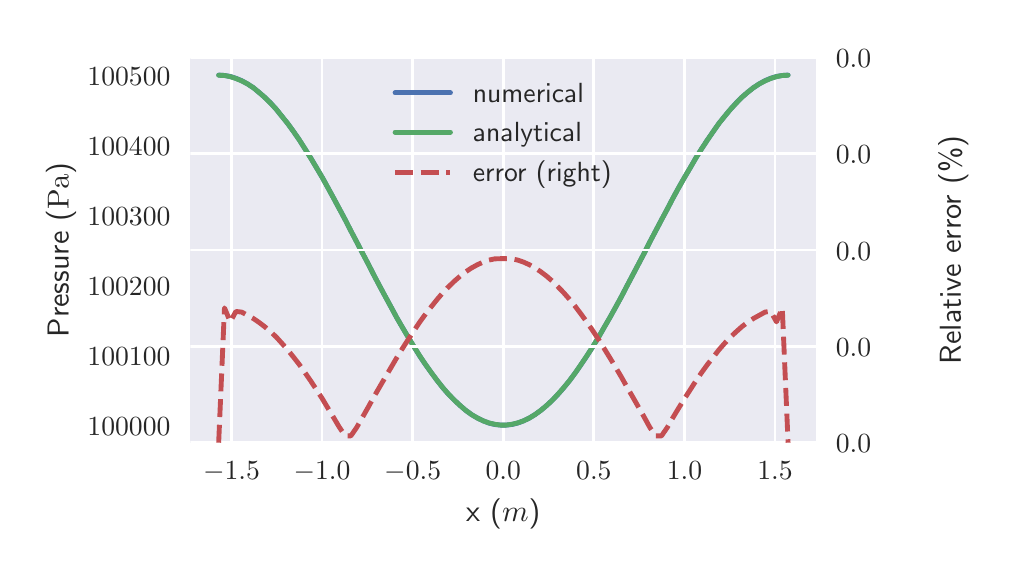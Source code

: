 \begingroup%
\makeatletter%
\begin{pgfpicture}%
\pgfpathrectangle{\pgfpointorigin}{\pgfqpoint{4.795in}{2.598in}}%
\pgfusepath{use as bounding box, clip}%
\begin{pgfscope}%
\pgfsetbuttcap%
\pgfsetmiterjoin%
\definecolor{currentfill}{rgb}{1.0,1.0,1.0}%
\pgfsetfillcolor{currentfill}%
\pgfsetlinewidth{0.0pt}%
\definecolor{currentstroke}{rgb}{1.0,1.0,1.0}%
\pgfsetstrokecolor{currentstroke}%
\pgfsetdash{}{0pt}%
\pgfpathmoveto{\pgfqpoint{-0.0in}{-0.0in}}%
\pgfpathlineto{\pgfqpoint{4.795in}{-0.0in}}%
\pgfpathlineto{\pgfqpoint{4.795in}{2.598in}}%
\pgfpathlineto{\pgfqpoint{-0.0in}{2.598in}}%
\pgfpathclose%
\pgfusepath{fill}%
\end{pgfscope}%
\begin{pgfscope}%
\pgfsetbuttcap%
\pgfsetmiterjoin%
\definecolor{currentfill}{rgb}{0.918,0.918,0.949}%
\pgfsetfillcolor{currentfill}%
\pgfsetlinewidth{0.0pt}%
\definecolor{currentstroke}{rgb}{0.0,0.0,0.0}%
\pgfsetstrokecolor{currentstroke}%
\pgfsetstrokeopacity{0.0}%
\pgfsetdash{}{0pt}%
\pgfpathmoveto{\pgfqpoint{0.813in}{0.523in}}%
\pgfpathlineto{\pgfqpoint{3.944in}{0.523in}}%
\pgfpathlineto{\pgfqpoint{3.944in}{2.448in}}%
\pgfpathlineto{\pgfqpoint{0.813in}{2.448in}}%
\pgfpathclose%
\pgfusepath{fill}%
\end{pgfscope}%
\begin{pgfscope}%
\pgfpathrectangle{\pgfqpoint{0.813in}{0.523in}}{\pgfqpoint{3.131in}{1.925in}}%
\pgfusepath{clip}%
\pgfsetroundcap%
\pgfsetroundjoin%
\pgfsetlinewidth{1.004pt}%
\definecolor{currentstroke}{rgb}{1.0,1.0,1.0}%
\pgfsetstrokecolor{currentstroke}%
\pgfsetdash{}{0pt}%
\pgfpathmoveto{\pgfqpoint{1.019in}{0.523in}}%
\pgfpathlineto{\pgfqpoint{1.019in}{2.448in}}%
\pgfusepath{stroke}%
\end{pgfscope}%
\begin{pgfscope}%
\definecolor{textcolor}{rgb}{0.15,0.15,0.15}%
\pgfsetstrokecolor{textcolor}%
\pgfsetfillcolor{textcolor}%
\pgftext[x=1.019in,y=0.426in,,top]{\color{textcolor}\sffamily\fontsize{10.0}{12.0}\selectfont \(\displaystyle -1.5\)}%
\end{pgfscope}%
\begin{pgfscope}%
\pgfpathrectangle{\pgfqpoint{0.813in}{0.523in}}{\pgfqpoint{3.131in}{1.925in}}%
\pgfusepath{clip}%
\pgfsetroundcap%
\pgfsetroundjoin%
\pgfsetlinewidth{1.004pt}%
\definecolor{currentstroke}{rgb}{1.0,1.0,1.0}%
\pgfsetstrokecolor{currentstroke}%
\pgfsetdash{}{0pt}%
\pgfpathmoveto{\pgfqpoint{1.472in}{0.523in}}%
\pgfpathlineto{\pgfqpoint{1.472in}{2.448in}}%
\pgfusepath{stroke}%
\end{pgfscope}%
\begin{pgfscope}%
\definecolor{textcolor}{rgb}{0.15,0.15,0.15}%
\pgfsetstrokecolor{textcolor}%
\pgfsetfillcolor{textcolor}%
\pgftext[x=1.472in,y=0.426in,,top]{\color{textcolor}\sffamily\fontsize{10.0}{12.0}\selectfont \(\displaystyle -1.0\)}%
\end{pgfscope}%
\begin{pgfscope}%
\pgfpathrectangle{\pgfqpoint{0.813in}{0.523in}}{\pgfqpoint{3.131in}{1.925in}}%
\pgfusepath{clip}%
\pgfsetroundcap%
\pgfsetroundjoin%
\pgfsetlinewidth{1.004pt}%
\definecolor{currentstroke}{rgb}{1.0,1.0,1.0}%
\pgfsetstrokecolor{currentstroke}%
\pgfsetdash{}{0pt}%
\pgfpathmoveto{\pgfqpoint{1.925in}{0.523in}}%
\pgfpathlineto{\pgfqpoint{1.925in}{2.448in}}%
\pgfusepath{stroke}%
\end{pgfscope}%
\begin{pgfscope}%
\definecolor{textcolor}{rgb}{0.15,0.15,0.15}%
\pgfsetstrokecolor{textcolor}%
\pgfsetfillcolor{textcolor}%
\pgftext[x=1.925in,y=0.426in,,top]{\color{textcolor}\sffamily\fontsize{10.0}{12.0}\selectfont \(\displaystyle -0.5\)}%
\end{pgfscope}%
\begin{pgfscope}%
\pgfpathrectangle{\pgfqpoint{0.813in}{0.523in}}{\pgfqpoint{3.131in}{1.925in}}%
\pgfusepath{clip}%
\pgfsetroundcap%
\pgfsetroundjoin%
\pgfsetlinewidth{1.004pt}%
\definecolor{currentstroke}{rgb}{1.0,1.0,1.0}%
\pgfsetstrokecolor{currentstroke}%
\pgfsetdash{}{0pt}%
\pgfpathmoveto{\pgfqpoint{2.378in}{0.523in}}%
\pgfpathlineto{\pgfqpoint{2.378in}{2.448in}}%
\pgfusepath{stroke}%
\end{pgfscope}%
\begin{pgfscope}%
\definecolor{textcolor}{rgb}{0.15,0.15,0.15}%
\pgfsetstrokecolor{textcolor}%
\pgfsetfillcolor{textcolor}%
\pgftext[x=2.378in,y=0.426in,,top]{\color{textcolor}\sffamily\fontsize{10.0}{12.0}\selectfont \(\displaystyle 0.0\)}%
\end{pgfscope}%
\begin{pgfscope}%
\pgfpathrectangle{\pgfqpoint{0.813in}{0.523in}}{\pgfqpoint{3.131in}{1.925in}}%
\pgfusepath{clip}%
\pgfsetroundcap%
\pgfsetroundjoin%
\pgfsetlinewidth{1.004pt}%
\definecolor{currentstroke}{rgb}{1.0,1.0,1.0}%
\pgfsetstrokecolor{currentstroke}%
\pgfsetdash{}{0pt}%
\pgfpathmoveto{\pgfqpoint{2.831in}{0.523in}}%
\pgfpathlineto{\pgfqpoint{2.831in}{2.448in}}%
\pgfusepath{stroke}%
\end{pgfscope}%
\begin{pgfscope}%
\definecolor{textcolor}{rgb}{0.15,0.15,0.15}%
\pgfsetstrokecolor{textcolor}%
\pgfsetfillcolor{textcolor}%
\pgftext[x=2.831in,y=0.426in,,top]{\color{textcolor}\sffamily\fontsize{10.0}{12.0}\selectfont \(\displaystyle 0.5\)}%
\end{pgfscope}%
\begin{pgfscope}%
\pgfpathrectangle{\pgfqpoint{0.813in}{0.523in}}{\pgfqpoint{3.131in}{1.925in}}%
\pgfusepath{clip}%
\pgfsetroundcap%
\pgfsetroundjoin%
\pgfsetlinewidth{1.004pt}%
\definecolor{currentstroke}{rgb}{1.0,1.0,1.0}%
\pgfsetstrokecolor{currentstroke}%
\pgfsetdash{}{0pt}%
\pgfpathmoveto{\pgfqpoint{3.284in}{0.523in}}%
\pgfpathlineto{\pgfqpoint{3.284in}{2.448in}}%
\pgfusepath{stroke}%
\end{pgfscope}%
\begin{pgfscope}%
\definecolor{textcolor}{rgb}{0.15,0.15,0.15}%
\pgfsetstrokecolor{textcolor}%
\pgfsetfillcolor{textcolor}%
\pgftext[x=3.284in,y=0.426in,,top]{\color{textcolor}\sffamily\fontsize{10.0}{12.0}\selectfont \(\displaystyle 1.0\)}%
\end{pgfscope}%
\begin{pgfscope}%
\pgfpathrectangle{\pgfqpoint{0.813in}{0.523in}}{\pgfqpoint{3.131in}{1.925in}}%
\pgfusepath{clip}%
\pgfsetroundcap%
\pgfsetroundjoin%
\pgfsetlinewidth{1.004pt}%
\definecolor{currentstroke}{rgb}{1.0,1.0,1.0}%
\pgfsetstrokecolor{currentstroke}%
\pgfsetdash{}{0pt}%
\pgfpathmoveto{\pgfqpoint{3.737in}{0.523in}}%
\pgfpathlineto{\pgfqpoint{3.737in}{2.448in}}%
\pgfusepath{stroke}%
\end{pgfscope}%
\begin{pgfscope}%
\definecolor{textcolor}{rgb}{0.15,0.15,0.15}%
\pgfsetstrokecolor{textcolor}%
\pgfsetfillcolor{textcolor}%
\pgftext[x=3.737in,y=0.426in,,top]{\color{textcolor}\sffamily\fontsize{10.0}{12.0}\selectfont \(\displaystyle 1.5\)}%
\end{pgfscope}%
\begin{pgfscope}%
\definecolor{textcolor}{rgb}{0.15,0.15,0.15}%
\pgfsetstrokecolor{textcolor}%
\pgfsetfillcolor{textcolor}%
\pgftext[x=2.378in,y=0.243in,,top]{\color{textcolor}\sffamily\fontsize{11.0}{13.2}\selectfont x (\(\displaystyle  m \))}%
\end{pgfscope}%
\begin{pgfscope}%
\definecolor{textcolor}{rgb}{0.15,0.15,0.15}%
\pgfsetstrokecolor{textcolor}%
\pgfsetfillcolor{textcolor}%
\pgftext[x=0.299in,y=0.56in,left,base]{\color{textcolor}\sffamily\fontsize{10.0}{12.0}\selectfont \(\displaystyle 100000\)}%
\end{pgfscope}%
\begin{pgfscope}%
\definecolor{textcolor}{rgb}{0.15,0.15,0.15}%
\pgfsetstrokecolor{textcolor}%
\pgfsetfillcolor{textcolor}%
\pgftext[x=0.299in,y=0.91in,left,base]{\color{textcolor}\sffamily\fontsize{10.0}{12.0}\selectfont \(\displaystyle 100100\)}%
\end{pgfscope}%
\begin{pgfscope}%
\definecolor{textcolor}{rgb}{0.15,0.15,0.15}%
\pgfsetstrokecolor{textcolor}%
\pgfsetfillcolor{textcolor}%
\pgftext[x=0.299in,y=1.26in,left,base]{\color{textcolor}\sffamily\fontsize{10.0}{12.0}\selectfont \(\displaystyle 100200\)}%
\end{pgfscope}%
\begin{pgfscope}%
\definecolor{textcolor}{rgb}{0.15,0.15,0.15}%
\pgfsetstrokecolor{textcolor}%
\pgfsetfillcolor{textcolor}%
\pgftext[x=0.299in,y=1.61in,left,base]{\color{textcolor}\sffamily\fontsize{10.0}{12.0}\selectfont \(\displaystyle 100300\)}%
\end{pgfscope}%
\begin{pgfscope}%
\definecolor{textcolor}{rgb}{0.15,0.15,0.15}%
\pgfsetstrokecolor{textcolor}%
\pgfsetfillcolor{textcolor}%
\pgftext[x=0.299in,y=1.96in,left,base]{\color{textcolor}\sffamily\fontsize{10.0}{12.0}\selectfont \(\displaystyle 100400\)}%
\end{pgfscope}%
\begin{pgfscope}%
\definecolor{textcolor}{rgb}{0.15,0.15,0.15}%
\pgfsetstrokecolor{textcolor}%
\pgfsetfillcolor{textcolor}%
\pgftext[x=0.299in,y=2.311in,left,base]{\color{textcolor}\sffamily\fontsize{10.0}{12.0}\selectfont \(\displaystyle 100500\)}%
\end{pgfscope}%
\begin{pgfscope}%
\definecolor{textcolor}{rgb}{0.15,0.15,0.15}%
\pgfsetstrokecolor{textcolor}%
\pgfsetfillcolor{textcolor}%
\pgftext[x=0.243in,y=1.486in,,bottom,rotate=90.0]{\color{textcolor}\sffamily\fontsize{11.0}{13.2}\selectfont Pressure (\(\displaystyle  \mathrm{Pa} \))}%
\end{pgfscope}%
\begin{pgfscope}%
\pgfpathrectangle{\pgfqpoint{0.813in}{0.523in}}{\pgfqpoint{3.131in}{1.925in}}%
\pgfusepath{clip}%
\pgfsetroundcap%
\pgfsetroundjoin%
\pgfsetlinewidth{1.757pt}%
\definecolor{currentstroke}{rgb}{0.298,0.447,0.69}%
\pgfsetstrokecolor{currentstroke}%
\pgfsetdash{}{0pt}%
\pgfpathmoveto{\pgfqpoint{0.955in}{2.361in}}%
\pgfpathlineto{\pgfqpoint{0.984in}{2.359in}}%
\pgfpathlineto{\pgfqpoint{1.013in}{2.354in}}%
\pgfpathlineto{\pgfqpoint{1.041in}{2.345in}}%
\pgfpathlineto{\pgfqpoint{1.07in}{2.333in}}%
\pgfpathlineto{\pgfqpoint{1.099in}{2.317in}}%
\pgfpathlineto{\pgfqpoint{1.128in}{2.298in}}%
\pgfpathlineto{\pgfqpoint{1.156in}{2.275in}}%
\pgfpathlineto{\pgfqpoint{1.185in}{2.25in}}%
\pgfpathlineto{\pgfqpoint{1.214in}{2.222in}}%
\pgfpathlineto{\pgfqpoint{1.243in}{2.19in}}%
\pgfpathlineto{\pgfqpoint{1.271in}{2.155in}}%
\pgfpathlineto{\pgfqpoint{1.3in}{2.119in}}%
\pgfpathlineto{\pgfqpoint{1.329in}{2.079in}}%
\pgfpathlineto{\pgfqpoint{1.358in}{2.037in}}%
\pgfpathlineto{\pgfqpoint{1.386in}{1.993in}}%
\pgfpathlineto{\pgfqpoint{1.415in}{1.947in}}%
\pgfpathlineto{\pgfqpoint{1.444in}{1.898in}}%
\pgfpathlineto{\pgfqpoint{1.473in}{1.849in}}%
\pgfpathlineto{\pgfqpoint{1.501in}{1.798in}}%
\pgfpathlineto{\pgfqpoint{1.53in}{1.745in}}%
\pgfpathlineto{\pgfqpoint{1.559in}{1.691in}}%
\pgfpathlineto{\pgfqpoint{1.588in}{1.637in}}%
\pgfpathlineto{\pgfqpoint{1.616in}{1.582in}}%
\pgfpathlineto{\pgfqpoint{1.645in}{1.527in}}%
\pgfpathlineto{\pgfqpoint{1.674in}{1.471in}}%
\pgfpathlineto{\pgfqpoint{1.703in}{1.416in}}%
\pgfpathlineto{\pgfqpoint{1.731in}{1.361in}}%
\pgfpathlineto{\pgfqpoint{1.76in}{1.306in}}%
\pgfpathlineto{\pgfqpoint{1.789in}{1.252in}}%
\pgfpathlineto{\pgfqpoint{1.818in}{1.199in}}%
\pgfpathlineto{\pgfqpoint{1.846in}{1.147in}}%
\pgfpathlineto{\pgfqpoint{1.875in}{1.097in}}%
\pgfpathlineto{\pgfqpoint{1.904in}{1.048in}}%
\pgfpathlineto{\pgfqpoint{1.933in}{1.0in}}%
\pgfpathlineto{\pgfqpoint{1.961in}{0.955in}}%
\pgfpathlineto{\pgfqpoint{1.99in}{0.912in}}%
\pgfpathlineto{\pgfqpoint{2.019in}{0.872in}}%
\pgfpathlineto{\pgfqpoint{2.048in}{0.833in}}%
\pgfpathlineto{\pgfqpoint{2.076in}{0.797in}}%
\pgfpathlineto{\pgfqpoint{2.105in}{0.764in}}%
\pgfpathlineto{\pgfqpoint{2.134in}{0.735in}}%
\pgfpathlineto{\pgfqpoint{2.163in}{0.708in}}%
\pgfpathlineto{\pgfqpoint{2.191in}{0.684in}}%
\pgfpathlineto{\pgfqpoint{2.22in}{0.663in}}%
\pgfpathlineto{\pgfqpoint{2.249in}{0.646in}}%
\pgfpathlineto{\pgfqpoint{2.278in}{0.632in}}%
\pgfpathlineto{\pgfqpoint{2.306in}{0.621in}}%
\pgfpathlineto{\pgfqpoint{2.335in}{0.614in}}%
\pgfpathlineto{\pgfqpoint{2.364in}{0.611in}}%
\pgfpathlineto{\pgfqpoint{2.393in}{0.611in}}%
\pgfpathlineto{\pgfqpoint{2.421in}{0.614in}}%
\pgfpathlineto{\pgfqpoint{2.45in}{0.621in}}%
\pgfpathlineto{\pgfqpoint{2.479in}{0.632in}}%
\pgfpathlineto{\pgfqpoint{2.508in}{0.646in}}%
\pgfpathlineto{\pgfqpoint{2.536in}{0.663in}}%
\pgfpathlineto{\pgfqpoint{2.565in}{0.684in}}%
\pgfpathlineto{\pgfqpoint{2.594in}{0.708in}}%
\pgfpathlineto{\pgfqpoint{2.623in}{0.735in}}%
\pgfpathlineto{\pgfqpoint{2.651in}{0.764in}}%
\pgfpathlineto{\pgfqpoint{2.68in}{0.797in}}%
\pgfpathlineto{\pgfqpoint{2.709in}{0.833in}}%
\pgfpathlineto{\pgfqpoint{2.738in}{0.872in}}%
\pgfpathlineto{\pgfqpoint{2.766in}{0.912in}}%
\pgfpathlineto{\pgfqpoint{2.795in}{0.955in}}%
\pgfpathlineto{\pgfqpoint{2.824in}{1.0in}}%
\pgfpathlineto{\pgfqpoint{2.853in}{1.048in}}%
\pgfpathlineto{\pgfqpoint{2.881in}{1.097in}}%
\pgfpathlineto{\pgfqpoint{2.91in}{1.147in}}%
\pgfpathlineto{\pgfqpoint{2.939in}{1.199in}}%
\pgfpathlineto{\pgfqpoint{2.968in}{1.252in}}%
\pgfpathlineto{\pgfqpoint{2.996in}{1.306in}}%
\pgfpathlineto{\pgfqpoint{3.025in}{1.361in}}%
\pgfpathlineto{\pgfqpoint{3.054in}{1.416in}}%
\pgfpathlineto{\pgfqpoint{3.083in}{1.471in}}%
\pgfpathlineto{\pgfqpoint{3.111in}{1.527in}}%
\pgfpathlineto{\pgfqpoint{3.14in}{1.582in}}%
\pgfpathlineto{\pgfqpoint{3.169in}{1.637in}}%
\pgfpathlineto{\pgfqpoint{3.198in}{1.691in}}%
\pgfpathlineto{\pgfqpoint{3.226in}{1.745in}}%
\pgfpathlineto{\pgfqpoint{3.255in}{1.798in}}%
\pgfpathlineto{\pgfqpoint{3.284in}{1.849in}}%
\pgfpathlineto{\pgfqpoint{3.313in}{1.898in}}%
\pgfpathlineto{\pgfqpoint{3.341in}{1.947in}}%
\pgfpathlineto{\pgfqpoint{3.37in}{1.993in}}%
\pgfpathlineto{\pgfqpoint{3.399in}{2.037in}}%
\pgfpathlineto{\pgfqpoint{3.428in}{2.079in}}%
\pgfpathlineto{\pgfqpoint{3.456in}{2.119in}}%
\pgfpathlineto{\pgfqpoint{3.485in}{2.155in}}%
\pgfpathlineto{\pgfqpoint{3.514in}{2.19in}}%
\pgfpathlineto{\pgfqpoint{3.543in}{2.222in}}%
\pgfpathlineto{\pgfqpoint{3.571in}{2.25in}}%
\pgfpathlineto{\pgfqpoint{3.6in}{2.275in}}%
\pgfpathlineto{\pgfqpoint{3.629in}{2.298in}}%
\pgfpathlineto{\pgfqpoint{3.658in}{2.317in}}%
\pgfpathlineto{\pgfqpoint{3.687in}{2.333in}}%
\pgfpathlineto{\pgfqpoint{3.715in}{2.345in}}%
\pgfpathlineto{\pgfqpoint{3.744in}{2.354in}}%
\pgfpathlineto{\pgfqpoint{3.773in}{2.359in}}%
\pgfpathlineto{\pgfqpoint{3.802in}{2.361in}}%
\pgfusepath{stroke}%
\end{pgfscope}%
\begin{pgfscope}%
\pgfpathrectangle{\pgfqpoint{0.813in}{0.523in}}{\pgfqpoint{3.131in}{1.925in}}%
\pgfusepath{clip}%
\pgfsetroundcap%
\pgfsetroundjoin%
\pgfsetlinewidth{1.757pt}%
\definecolor{currentstroke}{rgb}{0.333,0.659,0.408}%
\pgfsetstrokecolor{currentstroke}%
\pgfsetdash{}{0pt}%
\pgfpathmoveto{\pgfqpoint{0.955in}{2.36in}}%
\pgfpathlineto{\pgfqpoint{0.984in}{2.359in}}%
\pgfpathlineto{\pgfqpoint{1.013in}{2.353in}}%
\pgfpathlineto{\pgfqpoint{1.041in}{2.344in}}%
\pgfpathlineto{\pgfqpoint{1.07in}{2.332in}}%
\pgfpathlineto{\pgfqpoint{1.099in}{2.317in}}%
\pgfpathlineto{\pgfqpoint{1.128in}{2.298in}}%
\pgfpathlineto{\pgfqpoint{1.156in}{2.275in}}%
\pgfpathlineto{\pgfqpoint{1.185in}{2.25in}}%
\pgfpathlineto{\pgfqpoint{1.214in}{2.221in}}%
\pgfpathlineto{\pgfqpoint{1.243in}{2.19in}}%
\pgfpathlineto{\pgfqpoint{1.271in}{2.155in}}%
\pgfpathlineto{\pgfqpoint{1.3in}{2.119in}}%
\pgfpathlineto{\pgfqpoint{1.329in}{2.079in}}%
\pgfpathlineto{\pgfqpoint{1.358in}{2.037in}}%
\pgfpathlineto{\pgfqpoint{1.386in}{1.993in}}%
\pgfpathlineto{\pgfqpoint{1.415in}{1.946in}}%
\pgfpathlineto{\pgfqpoint{1.444in}{1.898in}}%
\pgfpathlineto{\pgfqpoint{1.473in}{1.849in}}%
\pgfpathlineto{\pgfqpoint{1.501in}{1.798in}}%
\pgfpathlineto{\pgfqpoint{1.53in}{1.745in}}%
\pgfpathlineto{\pgfqpoint{1.559in}{1.691in}}%
\pgfpathlineto{\pgfqpoint{1.588in}{1.637in}}%
\pgfpathlineto{\pgfqpoint{1.616in}{1.582in}}%
\pgfpathlineto{\pgfqpoint{1.645in}{1.527in}}%
\pgfpathlineto{\pgfqpoint{1.674in}{1.471in}}%
\pgfpathlineto{\pgfqpoint{1.703in}{1.416in}}%
\pgfpathlineto{\pgfqpoint{1.731in}{1.361in}}%
\pgfpathlineto{\pgfqpoint{1.76in}{1.306in}}%
\pgfpathlineto{\pgfqpoint{1.789in}{1.252in}}%
\pgfpathlineto{\pgfqpoint{1.818in}{1.199in}}%
\pgfpathlineto{\pgfqpoint{1.846in}{1.147in}}%
\pgfpathlineto{\pgfqpoint{1.875in}{1.097in}}%
\pgfpathlineto{\pgfqpoint{1.904in}{1.048in}}%
\pgfpathlineto{\pgfqpoint{1.933in}{1.001in}}%
\pgfpathlineto{\pgfqpoint{1.961in}{0.956in}}%
\pgfpathlineto{\pgfqpoint{1.99in}{0.913in}}%
\pgfpathlineto{\pgfqpoint{2.019in}{0.872in}}%
\pgfpathlineto{\pgfqpoint{2.048in}{0.833in}}%
\pgfpathlineto{\pgfqpoint{2.076in}{0.798in}}%
\pgfpathlineto{\pgfqpoint{2.105in}{0.765in}}%
\pgfpathlineto{\pgfqpoint{2.134in}{0.735in}}%
\pgfpathlineto{\pgfqpoint{2.163in}{0.708in}}%
\pgfpathlineto{\pgfqpoint{2.191in}{0.684in}}%
\pgfpathlineto{\pgfqpoint{2.22in}{0.663in}}%
\pgfpathlineto{\pgfqpoint{2.249in}{0.646in}}%
\pgfpathlineto{\pgfqpoint{2.278in}{0.632in}}%
\pgfpathlineto{\pgfqpoint{2.306in}{0.622in}}%
\pgfpathlineto{\pgfqpoint{2.335in}{0.615in}}%
\pgfpathlineto{\pgfqpoint{2.364in}{0.611in}}%
\pgfpathlineto{\pgfqpoint{2.393in}{0.611in}}%
\pgfpathlineto{\pgfqpoint{2.421in}{0.615in}}%
\pgfpathlineto{\pgfqpoint{2.45in}{0.622in}}%
\pgfpathlineto{\pgfqpoint{2.479in}{0.632in}}%
\pgfpathlineto{\pgfqpoint{2.508in}{0.646in}}%
\pgfpathlineto{\pgfqpoint{2.536in}{0.663in}}%
\pgfpathlineto{\pgfqpoint{2.565in}{0.684in}}%
\pgfpathlineto{\pgfqpoint{2.594in}{0.708in}}%
\pgfpathlineto{\pgfqpoint{2.623in}{0.735in}}%
\pgfpathlineto{\pgfqpoint{2.651in}{0.765in}}%
\pgfpathlineto{\pgfqpoint{2.68in}{0.798in}}%
\pgfpathlineto{\pgfqpoint{2.709in}{0.833in}}%
\pgfpathlineto{\pgfqpoint{2.738in}{0.872in}}%
\pgfpathlineto{\pgfqpoint{2.766in}{0.913in}}%
\pgfpathlineto{\pgfqpoint{2.795in}{0.956in}}%
\pgfpathlineto{\pgfqpoint{2.824in}{1.001in}}%
\pgfpathlineto{\pgfqpoint{2.853in}{1.048in}}%
\pgfpathlineto{\pgfqpoint{2.881in}{1.097in}}%
\pgfpathlineto{\pgfqpoint{2.91in}{1.147in}}%
\pgfpathlineto{\pgfqpoint{2.939in}{1.199in}}%
\pgfpathlineto{\pgfqpoint{2.968in}{1.252in}}%
\pgfpathlineto{\pgfqpoint{2.996in}{1.306in}}%
\pgfpathlineto{\pgfqpoint{3.025in}{1.361in}}%
\pgfpathlineto{\pgfqpoint{3.054in}{1.416in}}%
\pgfpathlineto{\pgfqpoint{3.083in}{1.471in}}%
\pgfpathlineto{\pgfqpoint{3.111in}{1.527in}}%
\pgfpathlineto{\pgfqpoint{3.14in}{1.582in}}%
\pgfpathlineto{\pgfqpoint{3.169in}{1.637in}}%
\pgfpathlineto{\pgfqpoint{3.198in}{1.691in}}%
\pgfpathlineto{\pgfqpoint{3.226in}{1.745in}}%
\pgfpathlineto{\pgfqpoint{3.255in}{1.798in}}%
\pgfpathlineto{\pgfqpoint{3.284in}{1.849in}}%
\pgfpathlineto{\pgfqpoint{3.313in}{1.898in}}%
\pgfpathlineto{\pgfqpoint{3.341in}{1.946in}}%
\pgfpathlineto{\pgfqpoint{3.37in}{1.993in}}%
\pgfpathlineto{\pgfqpoint{3.399in}{2.037in}}%
\pgfpathlineto{\pgfqpoint{3.428in}{2.079in}}%
\pgfpathlineto{\pgfqpoint{3.456in}{2.119in}}%
\pgfpathlineto{\pgfqpoint{3.485in}{2.155in}}%
\pgfpathlineto{\pgfqpoint{3.514in}{2.19in}}%
\pgfpathlineto{\pgfqpoint{3.543in}{2.221in}}%
\pgfpathlineto{\pgfqpoint{3.571in}{2.25in}}%
\pgfpathlineto{\pgfqpoint{3.6in}{2.275in}}%
\pgfpathlineto{\pgfqpoint{3.629in}{2.298in}}%
\pgfpathlineto{\pgfqpoint{3.658in}{2.317in}}%
\pgfpathlineto{\pgfqpoint{3.687in}{2.332in}}%
\pgfpathlineto{\pgfqpoint{3.715in}{2.344in}}%
\pgfpathlineto{\pgfqpoint{3.744in}{2.353in}}%
\pgfpathlineto{\pgfqpoint{3.773in}{2.359in}}%
\pgfpathlineto{\pgfqpoint{3.802in}{2.36in}}%
\pgfusepath{stroke}%
\end{pgfscope}%
\begin{pgfscope}%
\pgfsetrectcap%
\pgfsetmiterjoin%
\pgfsetlinewidth{0.0pt}%
\definecolor{currentstroke}{rgb}{1.0,1.0,1.0}%
\pgfsetstrokecolor{currentstroke}%
\pgfsetdash{}{0pt}%
\pgfpathmoveto{\pgfqpoint{0.813in}{0.523in}}%
\pgfpathlineto{\pgfqpoint{0.813in}{2.448in}}%
\pgfusepath{}%
\end{pgfscope}%
\begin{pgfscope}%
\pgfsetrectcap%
\pgfsetmiterjoin%
\pgfsetlinewidth{0.0pt}%
\definecolor{currentstroke}{rgb}{1.0,1.0,1.0}%
\pgfsetstrokecolor{currentstroke}%
\pgfsetdash{}{0pt}%
\pgfpathmoveto{\pgfqpoint{3.944in}{0.523in}}%
\pgfpathlineto{\pgfqpoint{3.944in}{2.448in}}%
\pgfusepath{}%
\end{pgfscope}%
\begin{pgfscope}%
\pgfsetrectcap%
\pgfsetmiterjoin%
\pgfsetlinewidth{0.0pt}%
\definecolor{currentstroke}{rgb}{1.0,1.0,1.0}%
\pgfsetstrokecolor{currentstroke}%
\pgfsetdash{}{0pt}%
\pgfpathmoveto{\pgfqpoint{0.813in}{0.523in}}%
\pgfpathlineto{\pgfqpoint{3.944in}{0.523in}}%
\pgfusepath{}%
\end{pgfscope}%
\begin{pgfscope}%
\pgfsetrectcap%
\pgfsetmiterjoin%
\pgfsetlinewidth{0.0pt}%
\definecolor{currentstroke}{rgb}{1.0,1.0,1.0}%
\pgfsetstrokecolor{currentstroke}%
\pgfsetdash{}{0pt}%
\pgfpathmoveto{\pgfqpoint{0.813in}{2.448in}}%
\pgfpathlineto{\pgfqpoint{3.944in}{2.448in}}%
\pgfusepath{}%
\end{pgfscope}%
\begin{pgfscope}%
\pgfsetroundcap%
\pgfsetroundjoin%
\pgfsetlinewidth{1.757pt}%
\definecolor{currentstroke}{rgb}{0.298,0.447,0.69}%
\pgfsetstrokecolor{currentstroke}%
\pgfsetdash{}{0pt}%
\pgfpathmoveto{\pgfqpoint{1.837in}{2.272in}}%
\pgfpathlineto{\pgfqpoint{2.114in}{2.272in}}%
\pgfusepath{stroke}%
\end{pgfscope}%
\begin{pgfscope}%
\definecolor{textcolor}{rgb}{0.15,0.15,0.15}%
\pgfsetstrokecolor{textcolor}%
\pgfsetfillcolor{textcolor}%
\pgftext[x=2.226in,y=2.224in,left,base]{\color{textcolor}\sffamily\fontsize{10.0}{12.0}\selectfont numerical}%
\end{pgfscope}%
\begin{pgfscope}%
\pgfsetroundcap%
\pgfsetroundjoin%
\pgfsetlinewidth{1.757pt}%
\definecolor{currentstroke}{rgb}{0.333,0.659,0.408}%
\pgfsetstrokecolor{currentstroke}%
\pgfsetdash{}{0pt}%
\pgfpathmoveto{\pgfqpoint{1.837in}{2.076in}}%
\pgfpathlineto{\pgfqpoint{2.114in}{2.076in}}%
\pgfusepath{stroke}%
\end{pgfscope}%
\begin{pgfscope}%
\definecolor{textcolor}{rgb}{0.15,0.15,0.15}%
\pgfsetstrokecolor{textcolor}%
\pgfsetfillcolor{textcolor}%
\pgftext[x=2.226in,y=2.027in,left,base]{\color{textcolor}\sffamily\fontsize{10.0}{12.0}\selectfont analytical}%
\end{pgfscope}%
\begin{pgfscope}%
\pgfsetbuttcap%
\pgfsetroundjoin%
\pgfsetlinewidth{1.757pt}%
\definecolor{currentstroke}{rgb}{0.769,0.306,0.322}%
\pgfsetstrokecolor{currentstroke}%
\pgfsetdash{{6.475pt}{2.8pt}}{0.0pt}%
\pgfpathmoveto{\pgfqpoint{1.837in}{1.876in}}%
\pgfpathlineto{\pgfqpoint{2.114in}{1.876in}}%
\pgfusepath{stroke}%
\end{pgfscope}%
\begin{pgfscope}%
\definecolor{textcolor}{rgb}{0.15,0.15,0.15}%
\pgfsetstrokecolor{textcolor}%
\pgfsetfillcolor{textcolor}%
\pgftext[x=2.226in,y=1.828in,left,base]{\color{textcolor}\sffamily\fontsize{10.0}{12.0}\selectfont error (right)}%
\end{pgfscope}%
\begin{pgfscope}%
\pgfpathrectangle{\pgfqpoint{0.813in}{0.523in}}{\pgfqpoint{3.131in}{1.925in}}%
\pgfusepath{clip}%
\pgfsetroundcap%
\pgfsetroundjoin%
\pgfsetlinewidth{1.004pt}%
\definecolor{currentstroke}{rgb}{1.0,1.0,1.0}%
\pgfsetstrokecolor{currentstroke}%
\pgfsetdash{}{0pt}%
\pgfpathmoveto{\pgfqpoint{0.813in}{0.523in}}%
\pgfpathlineto{\pgfqpoint{3.944in}{0.523in}}%
\pgfusepath{stroke}%
\end{pgfscope}%
\begin{pgfscope}%
\definecolor{textcolor}{rgb}{0.15,0.15,0.15}%
\pgfsetstrokecolor{textcolor}%
\pgfsetfillcolor{textcolor}%
\pgftext[x=4.041in,y=0.473in,left,base]{\color{textcolor}\sffamily\fontsize{10.0}{12.0}\selectfont \(\displaystyle 0.0\)}%
\end{pgfscope}%
\begin{pgfscope}%
\pgfpathrectangle{\pgfqpoint{0.813in}{0.523in}}{\pgfqpoint{3.131in}{1.925in}}%
\pgfusepath{clip}%
\pgfsetroundcap%
\pgfsetroundjoin%
\pgfsetlinewidth{1.004pt}%
\definecolor{currentstroke}{rgb}{1.0,1.0,1.0}%
\pgfsetstrokecolor{currentstroke}%
\pgfsetdash{}{0pt}%
\pgfpathmoveto{\pgfqpoint{0.813in}{1.004in}}%
\pgfpathlineto{\pgfqpoint{3.944in}{1.004in}}%
\pgfusepath{stroke}%
\end{pgfscope}%
\begin{pgfscope}%
\definecolor{textcolor}{rgb}{0.15,0.15,0.15}%
\pgfsetstrokecolor{textcolor}%
\pgfsetfillcolor{textcolor}%
\pgftext[x=4.041in,y=0.955in,left,base]{\color{textcolor}\sffamily\fontsize{10.0}{12.0}\selectfont \(\displaystyle 0.0\)}%
\end{pgfscope}%
\begin{pgfscope}%
\pgfpathrectangle{\pgfqpoint{0.813in}{0.523in}}{\pgfqpoint{3.131in}{1.925in}}%
\pgfusepath{clip}%
\pgfsetroundcap%
\pgfsetroundjoin%
\pgfsetlinewidth{1.004pt}%
\definecolor{currentstroke}{rgb}{1.0,1.0,1.0}%
\pgfsetstrokecolor{currentstroke}%
\pgfsetdash{}{0pt}%
\pgfpathmoveto{\pgfqpoint{0.813in}{1.486in}}%
\pgfpathlineto{\pgfqpoint{3.944in}{1.486in}}%
\pgfusepath{stroke}%
\end{pgfscope}%
\begin{pgfscope}%
\definecolor{textcolor}{rgb}{0.15,0.15,0.15}%
\pgfsetstrokecolor{textcolor}%
\pgfsetfillcolor{textcolor}%
\pgftext[x=4.041in,y=1.436in,left,base]{\color{textcolor}\sffamily\fontsize{10.0}{12.0}\selectfont \(\displaystyle 0.0\)}%
\end{pgfscope}%
\begin{pgfscope}%
\pgfpathrectangle{\pgfqpoint{0.813in}{0.523in}}{\pgfqpoint{3.131in}{1.925in}}%
\pgfusepath{clip}%
\pgfsetroundcap%
\pgfsetroundjoin%
\pgfsetlinewidth{1.004pt}%
\definecolor{currentstroke}{rgb}{1.0,1.0,1.0}%
\pgfsetstrokecolor{currentstroke}%
\pgfsetdash{}{0pt}%
\pgfpathmoveto{\pgfqpoint{0.813in}{1.967in}}%
\pgfpathlineto{\pgfqpoint{3.944in}{1.967in}}%
\pgfusepath{stroke}%
\end{pgfscope}%
\begin{pgfscope}%
\definecolor{textcolor}{rgb}{0.15,0.15,0.15}%
\pgfsetstrokecolor{textcolor}%
\pgfsetfillcolor{textcolor}%
\pgftext[x=4.041in,y=1.917in,left,base]{\color{textcolor}\sffamily\fontsize{10.0}{12.0}\selectfont \(\displaystyle 0.0\)}%
\end{pgfscope}%
\begin{pgfscope}%
\pgfpathrectangle{\pgfqpoint{0.813in}{0.523in}}{\pgfqpoint{3.131in}{1.925in}}%
\pgfusepath{clip}%
\pgfsetroundcap%
\pgfsetroundjoin%
\pgfsetlinewidth{1.004pt}%
\definecolor{currentstroke}{rgb}{1.0,1.0,1.0}%
\pgfsetstrokecolor{currentstroke}%
\pgfsetdash{}{0pt}%
\pgfpathmoveto{\pgfqpoint{0.813in}{2.448in}}%
\pgfpathlineto{\pgfqpoint{3.944in}{2.448in}}%
\pgfusepath{stroke}%
\end{pgfscope}%
\begin{pgfscope}%
\definecolor{textcolor}{rgb}{0.15,0.15,0.15}%
\pgfsetstrokecolor{textcolor}%
\pgfsetfillcolor{textcolor}%
\pgftext[x=4.041in,y=2.398in,left,base]{\color{textcolor}\sffamily\fontsize{10.0}{12.0}\selectfont \(\displaystyle 0.0\)}%
\end{pgfscope}%
\begin{pgfscope}%
\definecolor{textcolor}{rgb}{0.15,0.15,0.15}%
\pgfsetstrokecolor{textcolor}%
\pgfsetfillcolor{textcolor}%
\pgftext[x=4.552in,y=1.486in,,top,rotate=90.0]{\color{textcolor}\sffamily\fontsize{11.0}{13.2}\selectfont Relative error (\%)}%
\end{pgfscope}%
\begin{pgfscope}%
\pgfpathrectangle{\pgfqpoint{0.813in}{0.523in}}{\pgfqpoint{3.131in}{1.925in}}%
\pgfusepath{clip}%
\pgfsetbuttcap%
\pgfsetroundjoin%
\pgfsetlinewidth{1.757pt}%
\definecolor{currentstroke}{rgb}{0.769,0.306,0.322}%
\pgfsetstrokecolor{currentstroke}%
\pgfsetdash{{6.475pt}{2.8pt}}{0.0pt}%
\pgfpathmoveto{\pgfqpoint{0.955in}{0.523in}}%
\pgfpathlineto{\pgfqpoint{0.984in}{1.197in}}%
\pgfpathlineto{\pgfqpoint{1.013in}{1.127in}}%
\pgfpathlineto{\pgfqpoint{1.041in}{1.179in}}%
\pgfpathlineto{\pgfqpoint{1.07in}{1.176in}}%
\pgfpathlineto{\pgfqpoint{1.099in}{1.16in}}%
\pgfpathlineto{\pgfqpoint{1.128in}{1.144in}}%
\pgfpathlineto{\pgfqpoint{1.156in}{1.125in}}%
\pgfpathlineto{\pgfqpoint{1.185in}{1.103in}}%
\pgfpathlineto{\pgfqpoint{1.214in}{1.078in}}%
\pgfpathlineto{\pgfqpoint{1.243in}{1.051in}}%
\pgfpathlineto{\pgfqpoint{1.271in}{1.02in}}%
\pgfpathlineto{\pgfqpoint{1.3in}{0.987in}}%
\pgfpathlineto{\pgfqpoint{1.329in}{0.951in}}%
\pgfpathlineto{\pgfqpoint{1.358in}{0.914in}}%
\pgfpathlineto{\pgfqpoint{1.386in}{0.874in}}%
\pgfpathlineto{\pgfqpoint{1.415in}{0.832in}}%
\pgfpathlineto{\pgfqpoint{1.444in}{0.788in}}%
\pgfpathlineto{\pgfqpoint{1.473in}{0.743in}}%
\pgfpathlineto{\pgfqpoint{1.501in}{0.696in}}%
\pgfpathlineto{\pgfqpoint{1.53in}{0.648in}}%
\pgfpathlineto{\pgfqpoint{1.559in}{0.599in}}%
\pgfpathlineto{\pgfqpoint{1.588in}{0.557in}}%
\pgfpathlineto{\pgfqpoint{1.616in}{0.557in}}%
\pgfpathlineto{\pgfqpoint{1.645in}{0.599in}}%
\pgfpathlineto{\pgfqpoint{1.674in}{0.65in}}%
\pgfpathlineto{\pgfqpoint{1.703in}{0.701in}}%
\pgfpathlineto{\pgfqpoint{1.731in}{0.752in}}%
\pgfpathlineto{\pgfqpoint{1.76in}{0.802in}}%
\pgfpathlineto{\pgfqpoint{1.789in}{0.852in}}%
\pgfpathlineto{\pgfqpoint{1.818in}{0.901in}}%
\pgfpathlineto{\pgfqpoint{1.846in}{0.949in}}%
\pgfpathlineto{\pgfqpoint{1.875in}{0.996in}}%
\pgfpathlineto{\pgfqpoint{1.904in}{1.041in}}%
\pgfpathlineto{\pgfqpoint{1.933in}{1.085in}}%
\pgfpathlineto{\pgfqpoint{1.961in}{1.127in}}%
\pgfpathlineto{\pgfqpoint{1.99in}{1.167in}}%
\pgfpathlineto{\pgfqpoint{2.019in}{1.204in}}%
\pgfpathlineto{\pgfqpoint{2.048in}{1.24in}}%
\pgfpathlineto{\pgfqpoint{2.076in}{1.273in}}%
\pgfpathlineto{\pgfqpoint{2.105in}{1.303in}}%
\pgfpathlineto{\pgfqpoint{2.134in}{1.331in}}%
\pgfpathlineto{\pgfqpoint{2.163in}{1.356in}}%
\pgfpathlineto{\pgfqpoint{2.191in}{1.378in}}%
\pgfpathlineto{\pgfqpoint{2.22in}{1.397in}}%
\pgfpathlineto{\pgfqpoint{2.249in}{1.413in}}%
\pgfpathlineto{\pgfqpoint{2.278in}{1.426in}}%
\pgfpathlineto{\pgfqpoint{2.306in}{1.436in}}%
\pgfpathlineto{\pgfqpoint{2.335in}{1.442in}}%
\pgfpathlineto{\pgfqpoint{2.364in}{1.443in}}%
\pgfpathlineto{\pgfqpoint{2.393in}{1.443in}}%
\pgfpathlineto{\pgfqpoint{2.421in}{1.442in}}%
\pgfpathlineto{\pgfqpoint{2.45in}{1.436in}}%
\pgfpathlineto{\pgfqpoint{2.479in}{1.426in}}%
\pgfpathlineto{\pgfqpoint{2.508in}{1.413in}}%
\pgfpathlineto{\pgfqpoint{2.536in}{1.397in}}%
\pgfpathlineto{\pgfqpoint{2.565in}{1.378in}}%
\pgfpathlineto{\pgfqpoint{2.594in}{1.356in}}%
\pgfpathlineto{\pgfqpoint{2.623in}{1.331in}}%
\pgfpathlineto{\pgfqpoint{2.651in}{1.303in}}%
\pgfpathlineto{\pgfqpoint{2.68in}{1.273in}}%
\pgfpathlineto{\pgfqpoint{2.709in}{1.24in}}%
\pgfpathlineto{\pgfqpoint{2.738in}{1.204in}}%
\pgfpathlineto{\pgfqpoint{2.766in}{1.167in}}%
\pgfpathlineto{\pgfqpoint{2.795in}{1.127in}}%
\pgfpathlineto{\pgfqpoint{2.824in}{1.085in}}%
\pgfpathlineto{\pgfqpoint{2.853in}{1.041in}}%
\pgfpathlineto{\pgfqpoint{2.881in}{0.996in}}%
\pgfpathlineto{\pgfqpoint{2.91in}{0.949in}}%
\pgfpathlineto{\pgfqpoint{2.939in}{0.901in}}%
\pgfpathlineto{\pgfqpoint{2.968in}{0.852in}}%
\pgfpathlineto{\pgfqpoint{2.996in}{0.802in}}%
\pgfpathlineto{\pgfqpoint{3.025in}{0.752in}}%
\pgfpathlineto{\pgfqpoint{3.054in}{0.701in}}%
\pgfpathlineto{\pgfqpoint{3.083in}{0.65in}}%
\pgfpathlineto{\pgfqpoint{3.111in}{0.599in}}%
\pgfpathlineto{\pgfqpoint{3.14in}{0.557in}}%
\pgfpathlineto{\pgfqpoint{3.169in}{0.557in}}%
\pgfpathlineto{\pgfqpoint{3.198in}{0.599in}}%
\pgfpathlineto{\pgfqpoint{3.226in}{0.648in}}%
\pgfpathlineto{\pgfqpoint{3.255in}{0.696in}}%
\pgfpathlineto{\pgfqpoint{3.284in}{0.743in}}%
\pgfpathlineto{\pgfqpoint{3.313in}{0.788in}}%
\pgfpathlineto{\pgfqpoint{3.341in}{0.832in}}%
\pgfpathlineto{\pgfqpoint{3.37in}{0.874in}}%
\pgfpathlineto{\pgfqpoint{3.399in}{0.914in}}%
\pgfpathlineto{\pgfqpoint{3.428in}{0.951in}}%
\pgfpathlineto{\pgfqpoint{3.456in}{0.987in}}%
\pgfpathlineto{\pgfqpoint{3.485in}{1.02in}}%
\pgfpathlineto{\pgfqpoint{3.514in}{1.051in}}%
\pgfpathlineto{\pgfqpoint{3.543in}{1.078in}}%
\pgfpathlineto{\pgfqpoint{3.571in}{1.103in}}%
\pgfpathlineto{\pgfqpoint{3.6in}{1.125in}}%
\pgfpathlineto{\pgfqpoint{3.629in}{1.144in}}%
\pgfpathlineto{\pgfqpoint{3.658in}{1.16in}}%
\pgfpathlineto{\pgfqpoint{3.687in}{1.176in}}%
\pgfpathlineto{\pgfqpoint{3.715in}{1.18in}}%
\pgfpathlineto{\pgfqpoint{3.744in}{1.127in}}%
\pgfpathlineto{\pgfqpoint{3.773in}{1.197in}}%
\pgfpathlineto{\pgfqpoint{3.802in}{0.523in}}%
\pgfusepath{stroke}%
\end{pgfscope}%
\begin{pgfscope}%
\pgfsetrectcap%
\pgfsetmiterjoin%
\pgfsetlinewidth{0.0pt}%
\definecolor{currentstroke}{rgb}{1.0,1.0,1.0}%
\pgfsetstrokecolor{currentstroke}%
\pgfsetdash{}{0pt}%
\pgfpathmoveto{\pgfqpoint{0.813in}{0.523in}}%
\pgfpathlineto{\pgfqpoint{0.813in}{2.448in}}%
\pgfusepath{}%
\end{pgfscope}%
\begin{pgfscope}%
\pgfsetrectcap%
\pgfsetmiterjoin%
\pgfsetlinewidth{0.0pt}%
\definecolor{currentstroke}{rgb}{1.0,1.0,1.0}%
\pgfsetstrokecolor{currentstroke}%
\pgfsetdash{}{0pt}%
\pgfpathmoveto{\pgfqpoint{3.944in}{0.523in}}%
\pgfpathlineto{\pgfqpoint{3.944in}{2.448in}}%
\pgfusepath{}%
\end{pgfscope}%
\begin{pgfscope}%
\pgfsetrectcap%
\pgfsetmiterjoin%
\pgfsetlinewidth{0.0pt}%
\definecolor{currentstroke}{rgb}{1.0,1.0,1.0}%
\pgfsetstrokecolor{currentstroke}%
\pgfsetdash{}{0pt}%
\pgfpathmoveto{\pgfqpoint{0.813in}{0.523in}}%
\pgfpathlineto{\pgfqpoint{3.944in}{0.523in}}%
\pgfusepath{}%
\end{pgfscope}%
\begin{pgfscope}%
\pgfsetrectcap%
\pgfsetmiterjoin%
\pgfsetlinewidth{0.0pt}%
\definecolor{currentstroke}{rgb}{1.0,1.0,1.0}%
\pgfsetstrokecolor{currentstroke}%
\pgfsetdash{}{0pt}%
\pgfpathmoveto{\pgfqpoint{0.813in}{2.448in}}%
\pgfpathlineto{\pgfqpoint{3.944in}{2.448in}}%
\pgfusepath{}%
\end{pgfscope}%
\end{pgfpicture}%
\makeatother%
\endgroup%
